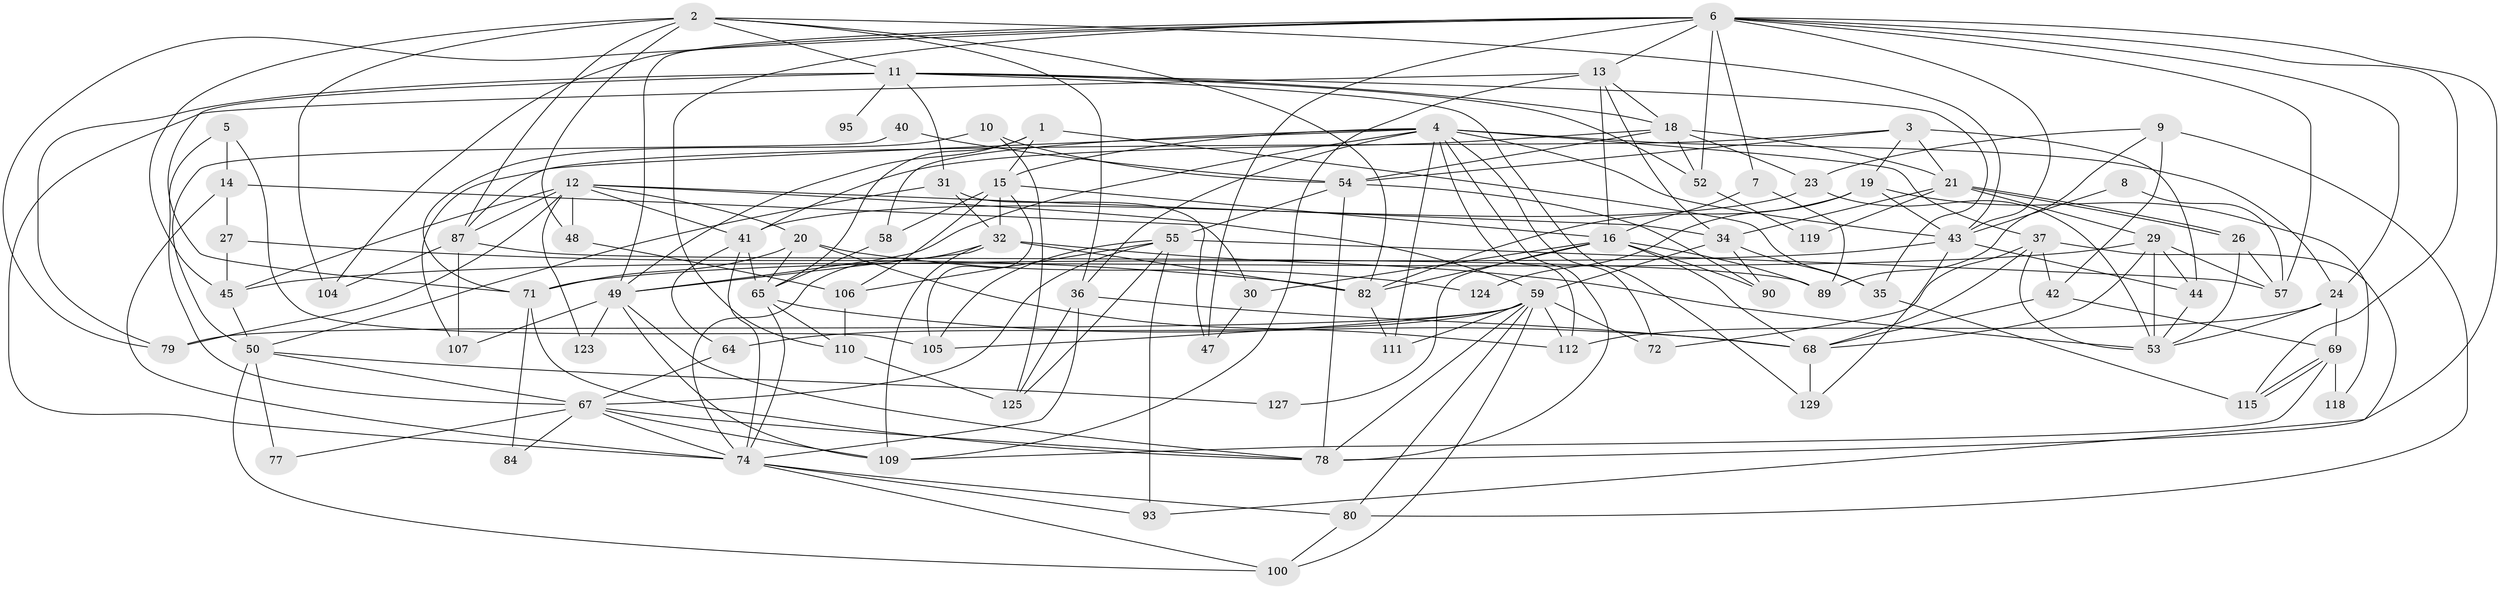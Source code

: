 // original degree distribution, {4: 0.32061068702290074, 7: 0.04580152671755725, 3: 0.22900763358778625, 5: 0.17557251908396945, 2: 0.15267175572519084, 8: 0.007633587786259542, 6: 0.05343511450381679, 10: 0.007633587786259542, 9: 0.007633587786259542}
// Generated by graph-tools (version 1.1) at 2025/41/03/06/25 10:41:55]
// undirected, 85 vertices, 212 edges
graph export_dot {
graph [start="1"]
  node [color=gray90,style=filled];
  1 [super="+38"];
  2 [super="+25"];
  3 [super="+17"];
  4 [super="+28"];
  5;
  6 [super="+46"];
  7;
  8;
  9 [super="+66"];
  10 [super="+75"];
  11 [super="+114"];
  12 [super="+33"];
  13 [super="+76"];
  14;
  15 [super="+108"];
  16 [super="+98"];
  18 [super="+60"];
  19 [super="+91"];
  20 [super="+116"];
  21 [super="+22"];
  23;
  24 [super="+39"];
  26;
  27;
  29 [super="+56"];
  30;
  31 [super="+128"];
  32 [super="+86"];
  34 [super="+113"];
  35;
  36 [super="+61"];
  37 [super="+97"];
  40;
  41 [super="+101"];
  42 [super="+63"];
  43 [super="+70"];
  44;
  45 [super="+51"];
  47;
  48;
  49 [super="+131"];
  50 [super="+81"];
  52;
  53 [super="+73"];
  54 [super="+126"];
  55 [super="+99"];
  57;
  58;
  59 [super="+62"];
  64;
  65 [super="+88"];
  67 [super="+92"];
  68 [super="+83"];
  69 [super="+85"];
  71 [super="+94"];
  72;
  74 [super="+96"];
  77;
  78 [super="+103"];
  79;
  80 [super="+130"];
  82 [super="+102"];
  84;
  87 [super="+120"];
  89;
  90;
  93 [super="+121"];
  95;
  100;
  104;
  105;
  106 [super="+117"];
  107;
  109;
  110;
  111 [super="+122"];
  112;
  115;
  118;
  119;
  123;
  124;
  125;
  127;
  129;
  1 -- 15;
  1 -- 49;
  1 -- 35;
  1 -- 65;
  2 -- 48;
  2 -- 82;
  2 -- 36;
  2 -- 87;
  2 -- 104;
  2 -- 11;
  2 -- 45;
  2 -- 43;
  3 -- 44;
  3 -- 19;
  3 -- 54;
  3 -- 107;
  3 -- 21;
  4 -- 112;
  4 -- 36;
  4 -- 37;
  4 -- 58;
  4 -- 72;
  4 -- 43;
  4 -- 78;
  4 -- 24;
  4 -- 15;
  4 -- 49;
  4 -- 87;
  4 -- 111;
  5 -- 105;
  5 -- 14;
  5 -- 67;
  6 -- 110;
  6 -- 7;
  6 -- 115;
  6 -- 104;
  6 -- 78;
  6 -- 47;
  6 -- 79;
  6 -- 49;
  6 -- 52;
  6 -- 24;
  6 -- 57;
  6 -- 13;
  6 -- 43;
  7 -- 89;
  7 -- 16;
  8 -- 57;
  8 -- 43;
  9 -- 89;
  9 -- 80;
  9 -- 42;
  9 -- 23;
  10 -- 125;
  10 -- 54;
  10 -- 71;
  11 -- 18;
  11 -- 35;
  11 -- 52;
  11 -- 79;
  11 -- 95 [weight=2];
  11 -- 129;
  11 -- 71;
  11 -- 31;
  12 -- 34;
  12 -- 48;
  12 -- 87;
  12 -- 123;
  12 -- 79;
  12 -- 20;
  12 -- 59;
  12 -- 45;
  12 -- 41;
  13 -- 109;
  13 -- 16;
  13 -- 18;
  13 -- 34;
  13 -- 74;
  14 -- 27;
  14 -- 30;
  14 -- 74;
  15 -- 106;
  15 -- 32;
  15 -- 105;
  15 -- 58;
  15 -- 16;
  16 -- 89;
  16 -- 30;
  16 -- 82;
  16 -- 68;
  16 -- 90;
  16 -- 127;
  18 -- 21;
  18 -- 23;
  18 -- 41;
  18 -- 54;
  18 -- 52;
  19 -- 82;
  19 -- 124;
  19 -- 43;
  19 -- 118;
  20 -- 71;
  20 -- 112;
  20 -- 65;
  20 -- 124;
  21 -- 26;
  21 -- 26;
  21 -- 119;
  21 -- 34;
  21 -- 29;
  23 -- 53;
  23 -- 41;
  24 -- 112;
  24 -- 53;
  24 -- 69;
  26 -- 53;
  26 -- 57;
  27 -- 82;
  27 -- 45;
  29 -- 45;
  29 -- 57;
  29 -- 44;
  29 -- 53;
  29 -- 68;
  30 -- 47;
  31 -- 47;
  31 -- 32;
  31 -- 50;
  32 -- 53;
  32 -- 49;
  32 -- 74;
  32 -- 109;
  32 -- 82;
  34 -- 35;
  34 -- 90;
  34 -- 59;
  35 -- 115;
  36 -- 125;
  36 -- 68;
  36 -- 74;
  37 -- 72;
  37 -- 42;
  37 -- 53;
  37 -- 68;
  37 -- 93;
  40 -- 50;
  40 -- 54;
  41 -- 65;
  41 -- 64;
  41 -- 74;
  42 -- 68;
  42 -- 69;
  43 -- 44;
  43 -- 71;
  43 -- 129;
  44 -- 53;
  45 -- 50;
  48 -- 106;
  49 -- 123;
  49 -- 107;
  49 -- 109;
  49 -- 78;
  50 -- 100;
  50 -- 127;
  50 -- 77;
  50 -- 67;
  52 -- 119;
  54 -- 78;
  54 -- 90;
  54 -- 55;
  55 -- 57;
  55 -- 105;
  55 -- 67;
  55 -- 125;
  55 -- 93;
  55 -- 106;
  58 -- 65;
  59 -- 80;
  59 -- 100;
  59 -- 105;
  59 -- 111;
  59 -- 112;
  59 -- 64;
  59 -- 72;
  59 -- 78;
  59 -- 79;
  64 -- 67;
  65 -- 110;
  65 -- 68;
  65 -- 74;
  67 -- 84;
  67 -- 109;
  67 -- 77;
  67 -- 78;
  67 -- 74;
  68 -- 129;
  69 -- 115;
  69 -- 115;
  69 -- 109;
  69 -- 118;
  71 -- 84 [weight=2];
  71 -- 78;
  74 -- 93;
  74 -- 100;
  74 -- 80;
  80 -- 100;
  82 -- 111;
  87 -- 104;
  87 -- 89;
  87 -- 107;
  106 -- 110;
  110 -- 125;
}
